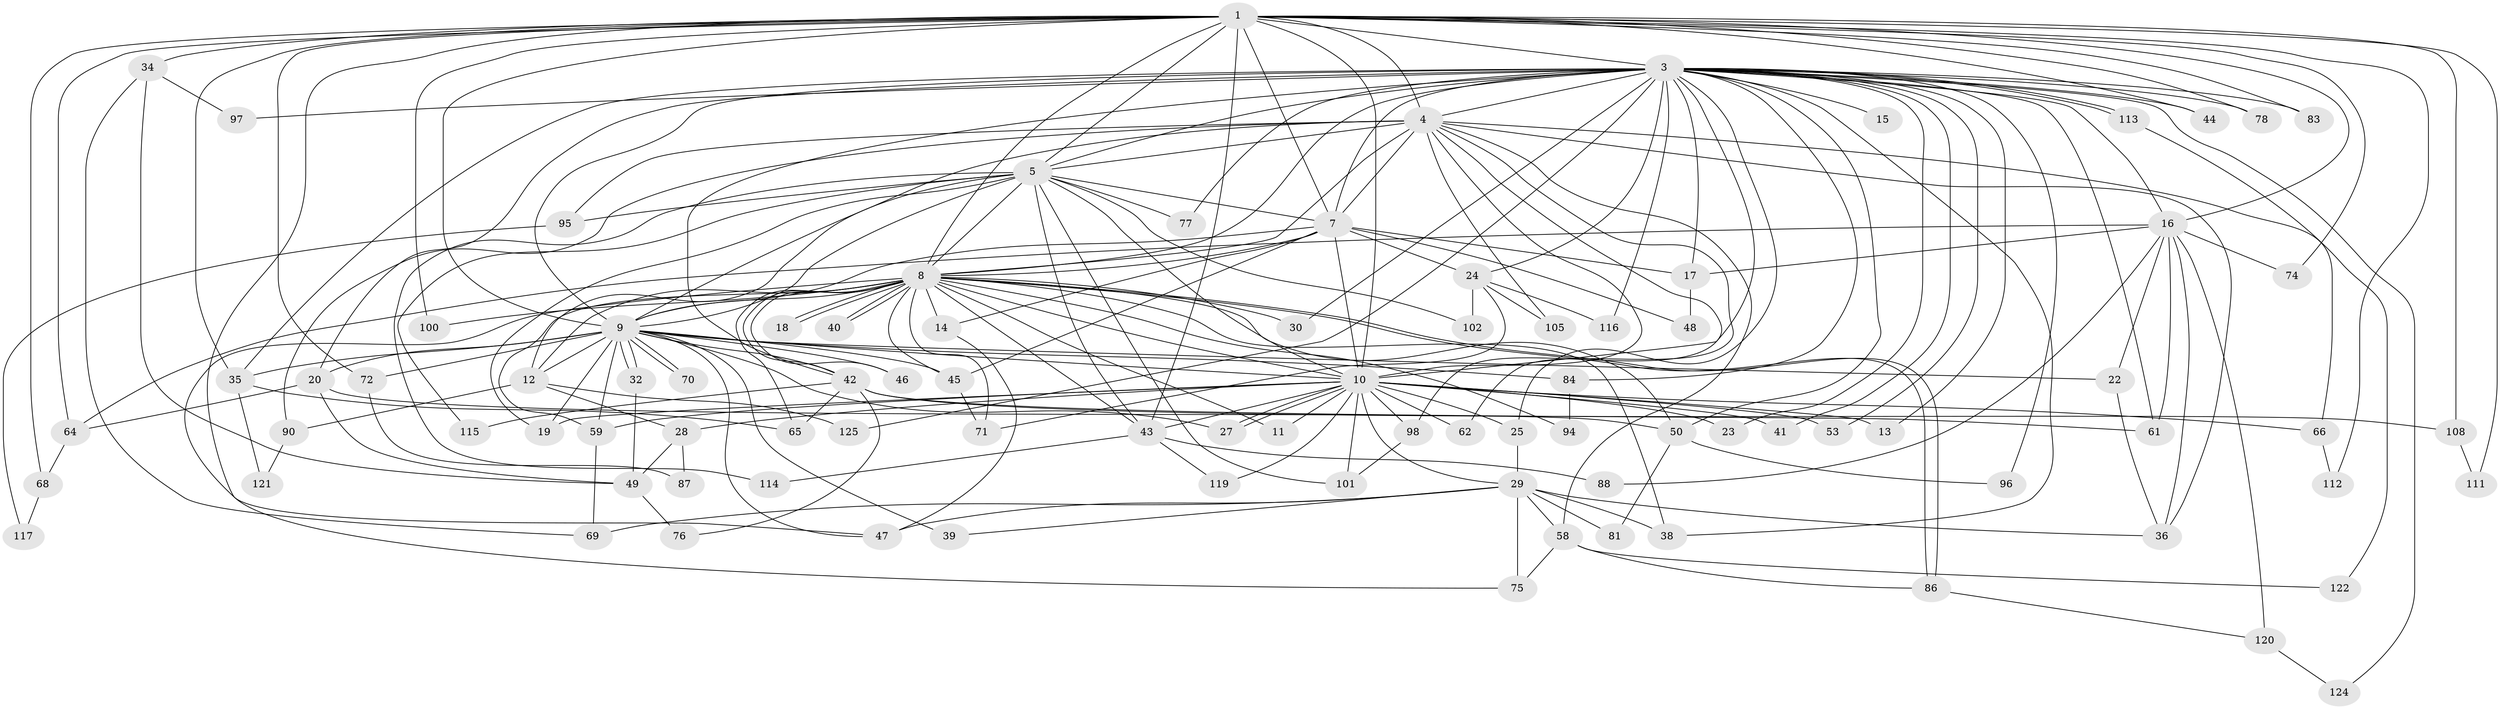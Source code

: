 // original degree distribution, {15: 0.023809523809523808, 23: 0.015873015873015872, 24: 0.007936507936507936, 18: 0.007936507936507936, 31: 0.007936507936507936, 27: 0.015873015873015872, 2: 0.47619047619047616, 5: 0.07936507936507936, 3: 0.25396825396825395, 6: 0.023809523809523808, 4: 0.07142857142857142, 9: 0.007936507936507936, 7: 0.007936507936507936}
// Generated by graph-tools (version 1.1) at 2025/11/02/27/25 16:11:02]
// undirected, 91 vertices, 218 edges
graph export_dot {
graph [start="1"]
  node [color=gray90,style=filled];
  1 [super="+2"];
  3 [super="+6"];
  4 [super="+26"];
  5 [super="+55"];
  7 [super="+52"];
  8 [super="+21"];
  9 [super="+99"];
  10 [super="+54"];
  11;
  12 [super="+33"];
  13;
  14;
  15;
  16 [super="+51"];
  17 [super="+56"];
  18;
  19 [super="+80"];
  20 [super="+107"];
  22;
  23;
  24 [super="+92"];
  25;
  27 [super="+31"];
  28 [super="+60"];
  29 [super="+63"];
  30;
  32;
  34;
  35 [super="+67"];
  36 [super="+37"];
  38 [super="+79"];
  39;
  40;
  41;
  42 [super="+57"];
  43 [super="+91"];
  44;
  45 [super="+126"];
  46;
  47 [super="+89"];
  48;
  49 [super="+118"];
  50;
  53;
  58;
  59 [super="+104"];
  61 [super="+123"];
  62;
  64 [super="+106"];
  65 [super="+82"];
  66;
  68 [super="+85"];
  69 [super="+73"];
  70;
  71 [super="+93"];
  72;
  74;
  75 [super="+109"];
  76;
  77;
  78;
  81;
  83;
  84;
  86 [super="+103"];
  87;
  88;
  90;
  94;
  95;
  96;
  97;
  98;
  100;
  101 [super="+110"];
  102;
  105;
  108;
  111;
  112;
  113;
  114;
  115;
  116;
  117;
  119;
  120;
  121;
  122;
  124;
  125;
  1 -- 3 [weight=4];
  1 -- 4 [weight=2];
  1 -- 5 [weight=3];
  1 -- 7 [weight=2];
  1 -- 8 [weight=2];
  1 -- 9 [weight=2];
  1 -- 10 [weight=2];
  1 -- 16;
  1 -- 78;
  1 -- 83;
  1 -- 68;
  1 -- 72;
  1 -- 74;
  1 -- 34;
  1 -- 35 [weight=2];
  1 -- 100;
  1 -- 44;
  1 -- 108;
  1 -- 47;
  1 -- 111;
  1 -- 112;
  1 -- 43;
  1 -- 64;
  3 -- 4 [weight=2];
  3 -- 5 [weight=2];
  3 -- 7 [weight=2];
  3 -- 8 [weight=2];
  3 -- 9 [weight=2];
  3 -- 10 [weight=2];
  3 -- 13;
  3 -- 20;
  3 -- 23;
  3 -- 24;
  3 -- 25;
  3 -- 30;
  3 -- 35;
  3 -- 38;
  3 -- 41;
  3 -- 78;
  3 -- 83;
  3 -- 84;
  3 -- 113;
  3 -- 113;
  3 -- 125;
  3 -- 77;
  3 -- 15;
  3 -- 16;
  3 -- 96;
  3 -- 97;
  3 -- 42;
  3 -- 44;
  3 -- 50;
  3 -- 116;
  3 -- 53;
  3 -- 124;
  3 -- 61;
  3 -- 17;
  4 -- 5;
  4 -- 7;
  4 -- 8 [weight=2];
  4 -- 9;
  4 -- 10;
  4 -- 36;
  4 -- 58;
  4 -- 66;
  4 -- 98;
  4 -- 105;
  4 -- 90;
  4 -- 62;
  4 -- 95;
  5 -- 7 [weight=2];
  5 -- 8;
  5 -- 9;
  5 -- 10;
  5 -- 12;
  5 -- 19;
  5 -- 43;
  5 -- 77;
  5 -- 101;
  5 -- 114;
  5 -- 115;
  5 -- 102;
  5 -- 95;
  7 -- 8;
  7 -- 9;
  7 -- 10;
  7 -- 14;
  7 -- 17;
  7 -- 24;
  7 -- 48;
  7 -- 45;
  8 -- 9;
  8 -- 10 [weight=2];
  8 -- 11;
  8 -- 14;
  8 -- 18;
  8 -- 18;
  8 -- 30;
  8 -- 38;
  8 -- 40;
  8 -- 40;
  8 -- 42;
  8 -- 45;
  8 -- 50;
  8 -- 71 [weight=2];
  8 -- 75;
  8 -- 86;
  8 -- 86;
  8 -- 94;
  8 -- 100;
  8 -- 65;
  8 -- 43;
  8 -- 46;
  8 -- 12;
  8 -- 59;
  9 -- 10;
  9 -- 12;
  9 -- 20;
  9 -- 22;
  9 -- 32;
  9 -- 32;
  9 -- 39;
  9 -- 45;
  9 -- 46;
  9 -- 59;
  9 -- 70;
  9 -- 70;
  9 -- 72;
  9 -- 84;
  9 -- 42;
  9 -- 35;
  9 -- 47;
  9 -- 19;
  9 -- 27;
  10 -- 11;
  10 -- 13;
  10 -- 19;
  10 -- 23;
  10 -- 25;
  10 -- 27;
  10 -- 27;
  10 -- 28;
  10 -- 29;
  10 -- 41;
  10 -- 53;
  10 -- 59;
  10 -- 66;
  10 -- 98;
  10 -- 101;
  10 -- 119;
  10 -- 43;
  10 -- 62;
  12 -- 28;
  12 -- 125;
  12 -- 90;
  14 -- 47;
  16 -- 17;
  16 -- 22;
  16 -- 88;
  16 -- 64;
  16 -- 120;
  16 -- 74;
  16 -- 61;
  16 -- 36;
  17 -- 48;
  20 -- 49;
  20 -- 64;
  20 -- 50;
  22 -- 36;
  24 -- 102;
  24 -- 105;
  24 -- 116;
  24 -- 71;
  25 -- 29;
  28 -- 49;
  28 -- 87;
  29 -- 39;
  29 -- 58;
  29 -- 81;
  29 -- 75;
  29 -- 47;
  29 -- 38;
  29 -- 69;
  29 -- 36;
  32 -- 49;
  34 -- 69;
  34 -- 97;
  34 -- 49;
  35 -- 121;
  35 -- 65;
  42 -- 65;
  42 -- 76;
  42 -- 108;
  42 -- 115;
  42 -- 61;
  43 -- 88;
  43 -- 114;
  43 -- 119;
  45 -- 71;
  49 -- 76;
  50 -- 81;
  50 -- 96;
  58 -- 122;
  58 -- 86;
  58 -- 75;
  59 -- 69;
  64 -- 68;
  66 -- 112;
  68 -- 117;
  72 -- 87;
  84 -- 94;
  86 -- 120;
  90 -- 121;
  95 -- 117;
  98 -- 101;
  108 -- 111;
  113 -- 122;
  120 -- 124;
}
